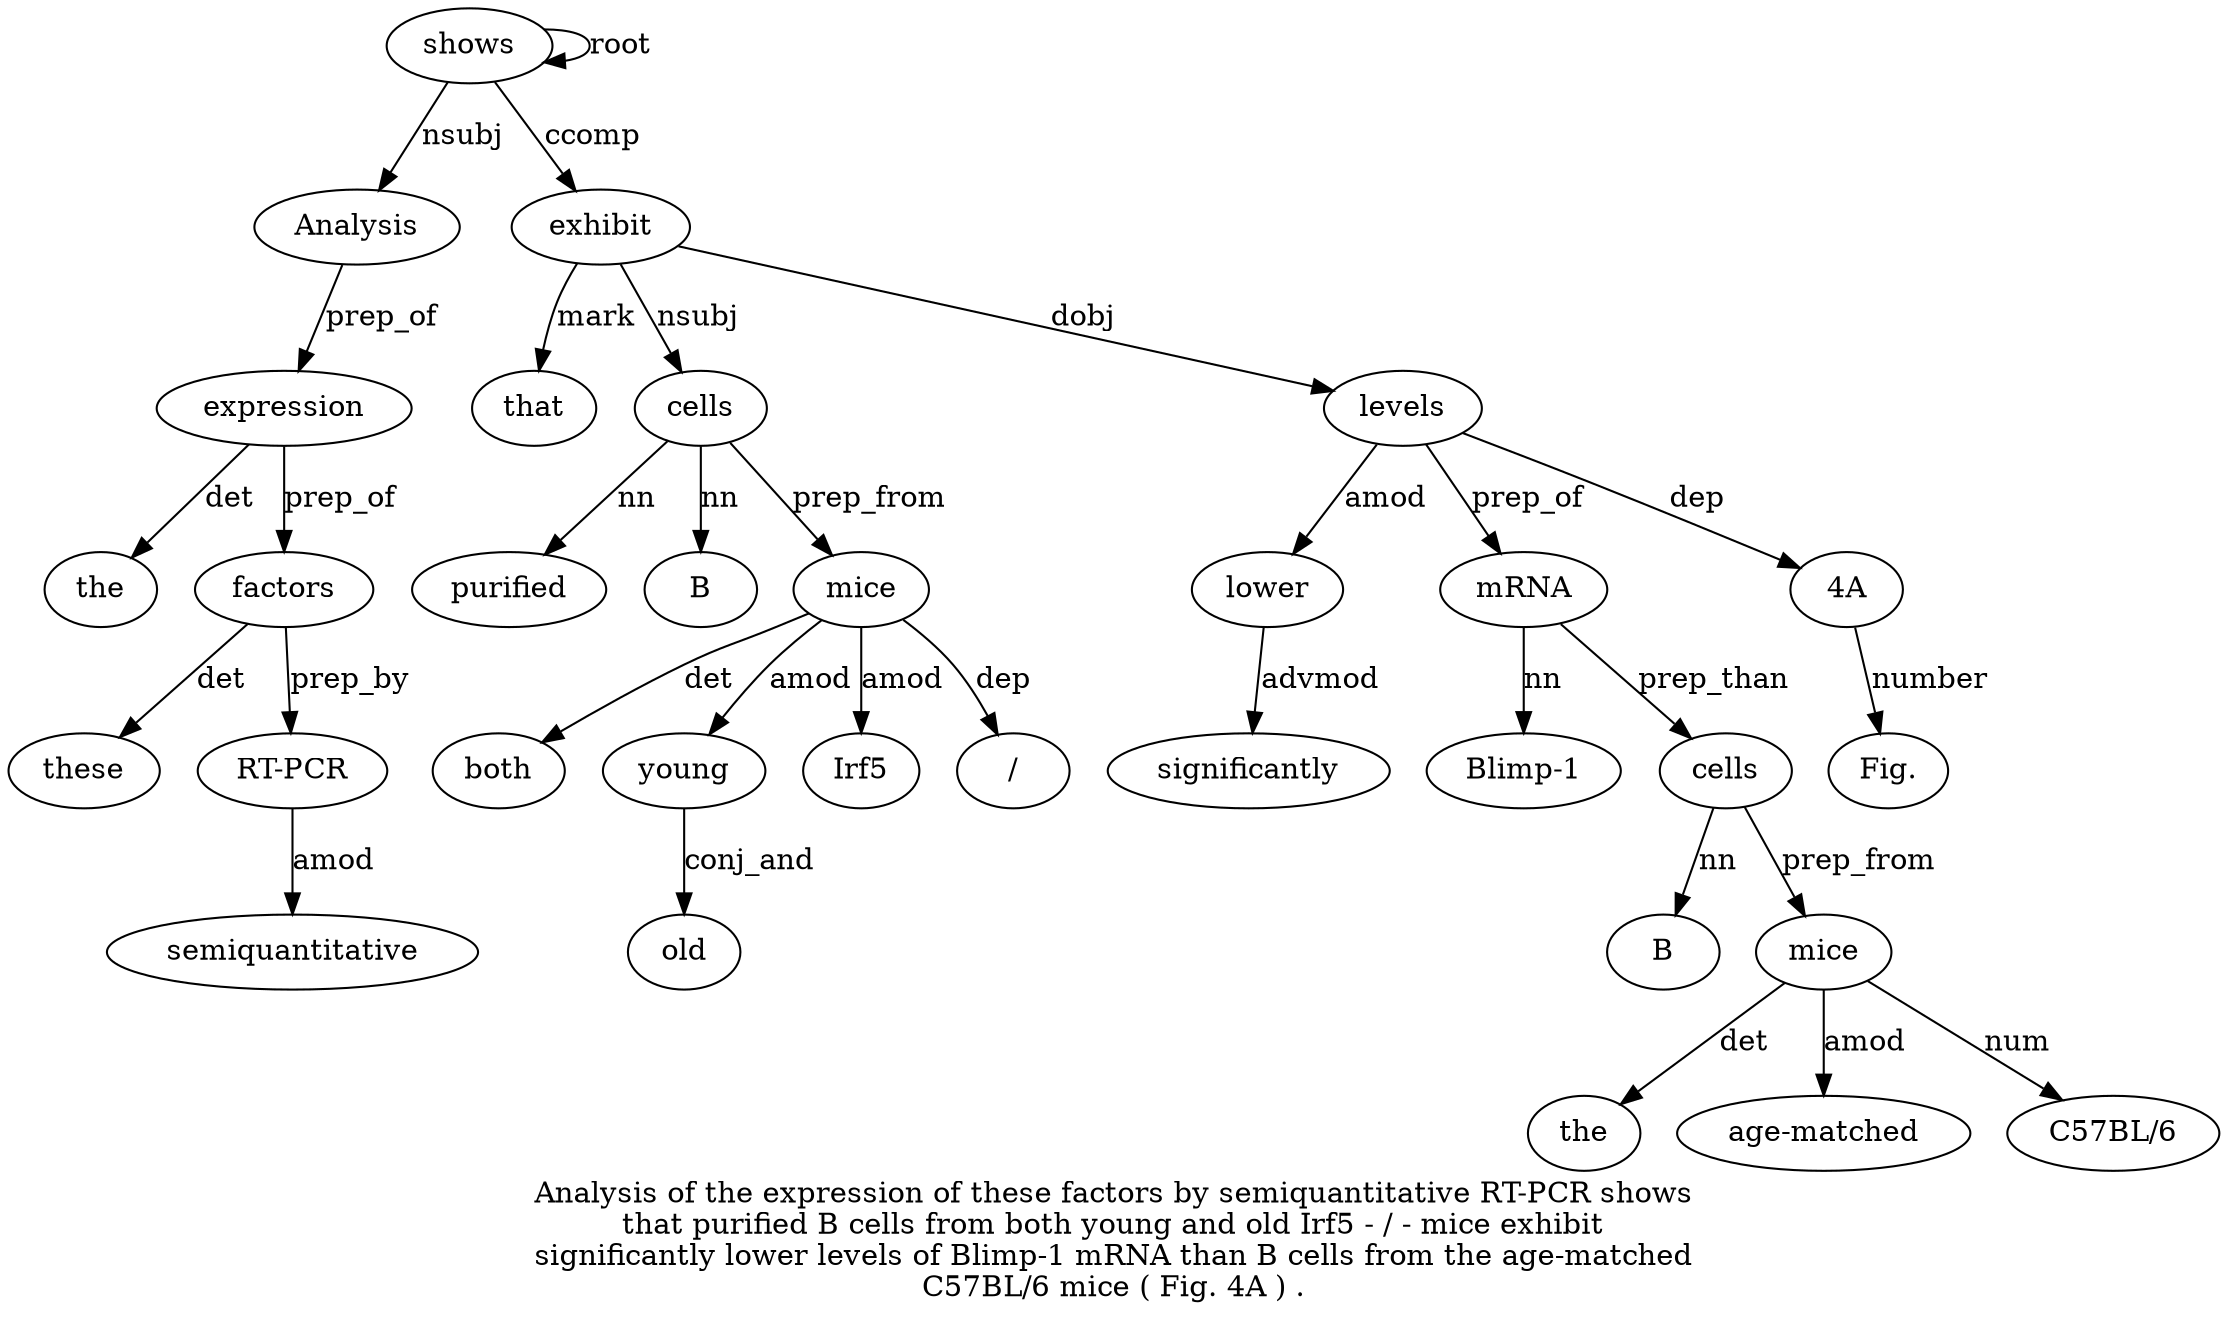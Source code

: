 digraph "Analysis of the expression of these factors by semiquantitative RT-PCR shows that purified B cells from both young and old Irf5 - / - mice exhibit significantly lower levels of Blimp-1 mRNA than B cells from the age-matched C57BL/6 mice ( Fig. 4A ) ." {
label="Analysis of the expression of these factors by semiquantitative RT-PCR shows
that purified B cells from both young and old Irf5 - / - mice exhibit
significantly lower levels of Blimp-1 mRNA than B cells from the age-matched
C57BL/6 mice ( Fig. 4A ) .";
shows11 [style=filled, fillcolor=white, label=shows];
Analysis1 [style=filled, fillcolor=white, label=Analysis];
shows11 -> Analysis1  [label=nsubj];
expression4 [style=filled, fillcolor=white, label=expression];
the3 [style=filled, fillcolor=white, label=the];
expression4 -> the3  [label=det];
Analysis1 -> expression4  [label=prep_of];
factors7 [style=filled, fillcolor=white, label=factors];
these6 [style=filled, fillcolor=white, label=these];
factors7 -> these6  [label=det];
expression4 -> factors7  [label=prep_of];
"RT-PCR10" [style=filled, fillcolor=white, label="RT-PCR"];
semiquantitative9 [style=filled, fillcolor=white, label=semiquantitative];
"RT-PCR10" -> semiquantitative9  [label=amod];
factors7 -> "RT-PCR10"  [label=prep_by];
shows11 -> shows11  [label=root];
exhibit26 [style=filled, fillcolor=white, label=exhibit];
that12 [style=filled, fillcolor=white, label=that];
exhibit26 -> that12  [label=mark];
cells15 [style=filled, fillcolor=white, label=cells];
purified13 [style=filled, fillcolor=white, label=purified];
cells15 -> purified13  [label=nn];
B14 [style=filled, fillcolor=white, label=B];
cells15 -> B14  [label=nn];
exhibit26 -> cells15  [label=nsubj];
mice25 [style=filled, fillcolor=white, label=mice];
both17 [style=filled, fillcolor=white, label=both];
mice25 -> both17  [label=det];
young18 [style=filled, fillcolor=white, label=young];
mice25 -> young18  [label=amod];
old20 [style=filled, fillcolor=white, label=old];
young18 -> old20  [label=conj_and];
Irf521 [style=filled, fillcolor=white, label=Irf5];
mice25 -> Irf521  [label=amod];
"/23" [style=filled, fillcolor=white, label="/"];
mice25 -> "/23"  [label=dep];
cells15 -> mice25  [label=prep_from];
shows11 -> exhibit26  [label=ccomp];
lower28 [style=filled, fillcolor=white, label=lower];
significantly27 [style=filled, fillcolor=white, label=significantly];
lower28 -> significantly27  [label=advmod];
levels29 [style=filled, fillcolor=white, label=levels];
levels29 -> lower28  [label=amod];
exhibit26 -> levels29  [label=dobj];
mRNA32 [style=filled, fillcolor=white, label=mRNA];
"Blimp-13" [style=filled, fillcolor=white, label="Blimp-1"];
mRNA32 -> "Blimp-13"  [label=nn];
levels29 -> mRNA32  [label=prep_of];
cells35 [style=filled, fillcolor=white, label=cells];
B34 [style=filled, fillcolor=white, label=B];
cells35 -> B34  [label=nn];
mRNA32 -> cells35  [label=prep_than];
mice40 [style=filled, fillcolor=white, label=mice];
the37 [style=filled, fillcolor=white, label=the];
mice40 -> the37  [label=det];
"age-matched38" [style=filled, fillcolor=white, label="age-matched"];
mice40 -> "age-matched38"  [label=amod];
"C57BL/639" [style=filled, fillcolor=white, label="C57BL/6"];
mice40 -> "C57BL/639"  [label=num];
cells35 -> mice40  [label=prep_from];
"4A43" [style=filled, fillcolor=white, label="4A"];
"Fig.42" [style=filled, fillcolor=white, label="Fig."];
"4A43" -> "Fig.42"  [label=number];
levels29 -> "4A43"  [label=dep];
}
